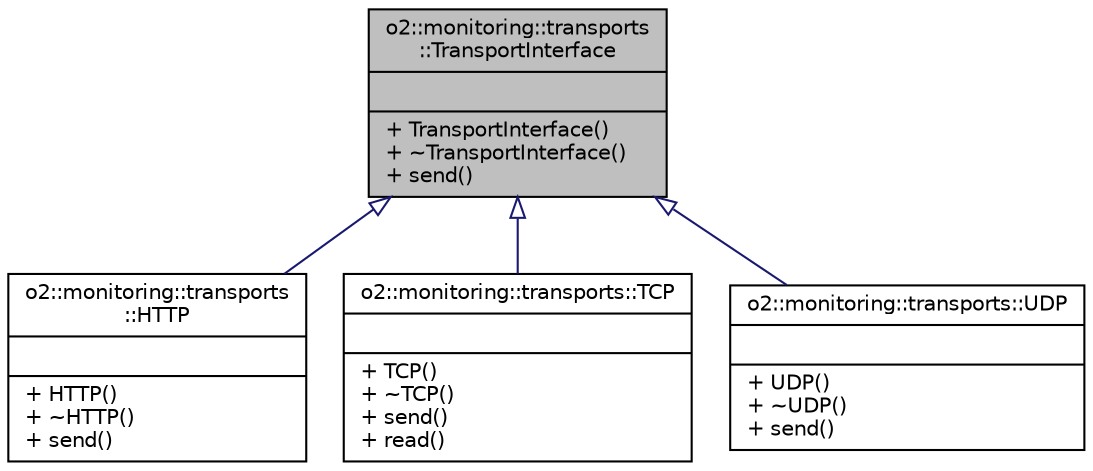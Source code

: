digraph "o2::monitoring::transports::TransportInterface"
{
 // INTERACTIVE_SVG=YES
  bgcolor="transparent";
  edge [fontname="Helvetica",fontsize="10",labelfontname="Helvetica",labelfontsize="10"];
  node [fontname="Helvetica",fontsize="10",shape=record];
  Node1 [label="{o2::monitoring::transports\l::TransportInterface\n||+ TransportInterface()\l+ ~TransportInterface()\l+ send()\l}",height=0.2,width=0.4,color="black", fillcolor="grey75", style="filled" fontcolor="black"];
  Node1 -> Node2 [dir="back",color="midnightblue",fontsize="10",style="solid",arrowtail="onormal",fontname="Helvetica"];
  Node2 [label="{o2::monitoring::transports\l::HTTP\n||+ HTTP()\l+ ~HTTP()\l+ send()\l}",height=0.2,width=0.4,color="black",URL="$d6/da3/classo2_1_1monitoring_1_1transports_1_1HTTP.html",tooltip="HTTP POST transport for Monitoring backends. "];
  Node1 -> Node3 [dir="back",color="midnightblue",fontsize="10",style="solid",arrowtail="onormal",fontname="Helvetica"];
  Node3 [label="{o2::monitoring::transports::TCP\n||+ TCP()\l+ ~TCP()\l+ send()\l+ read()\l}",height=0.2,width=0.4,color="black",URL="$d9/d31/classo2_1_1monitoring_1_1transports_1_1TCP.html",tooltip="Transport that sends string formatted metrics via TCP. "];
  Node1 -> Node4 [dir="back",color="midnightblue",fontsize="10",style="solid",arrowtail="onormal",fontname="Helvetica"];
  Node4 [label="{o2::monitoring::transports::UDP\n||+ UDP()\l+ ~UDP()\l+ send()\l}",height=0.2,width=0.4,color="black",URL="$dd/df8/classo2_1_1monitoring_1_1transports_1_1UDP.html",tooltip="Transport that sends string formatted metrics via UDP. "];
}
